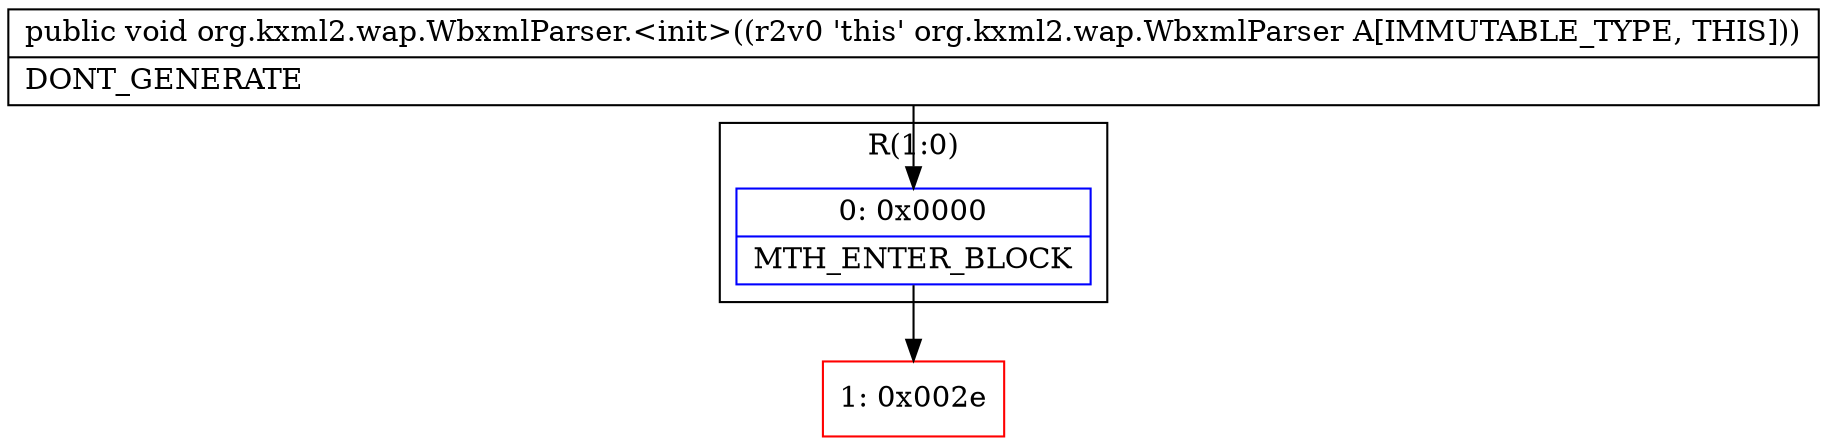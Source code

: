 digraph "CFG fororg.kxml2.wap.WbxmlParser.\<init\>()V" {
subgraph cluster_Region_2042825839 {
label = "R(1:0)";
node [shape=record,color=blue];
Node_0 [shape=record,label="{0\:\ 0x0000|MTH_ENTER_BLOCK\l}"];
}
Node_1 [shape=record,color=red,label="{1\:\ 0x002e}"];
MethodNode[shape=record,label="{public void org.kxml2.wap.WbxmlParser.\<init\>((r2v0 'this' org.kxml2.wap.WbxmlParser A[IMMUTABLE_TYPE, THIS]))  | DONT_GENERATE\l}"];
MethodNode -> Node_0;
Node_0 -> Node_1;
}

